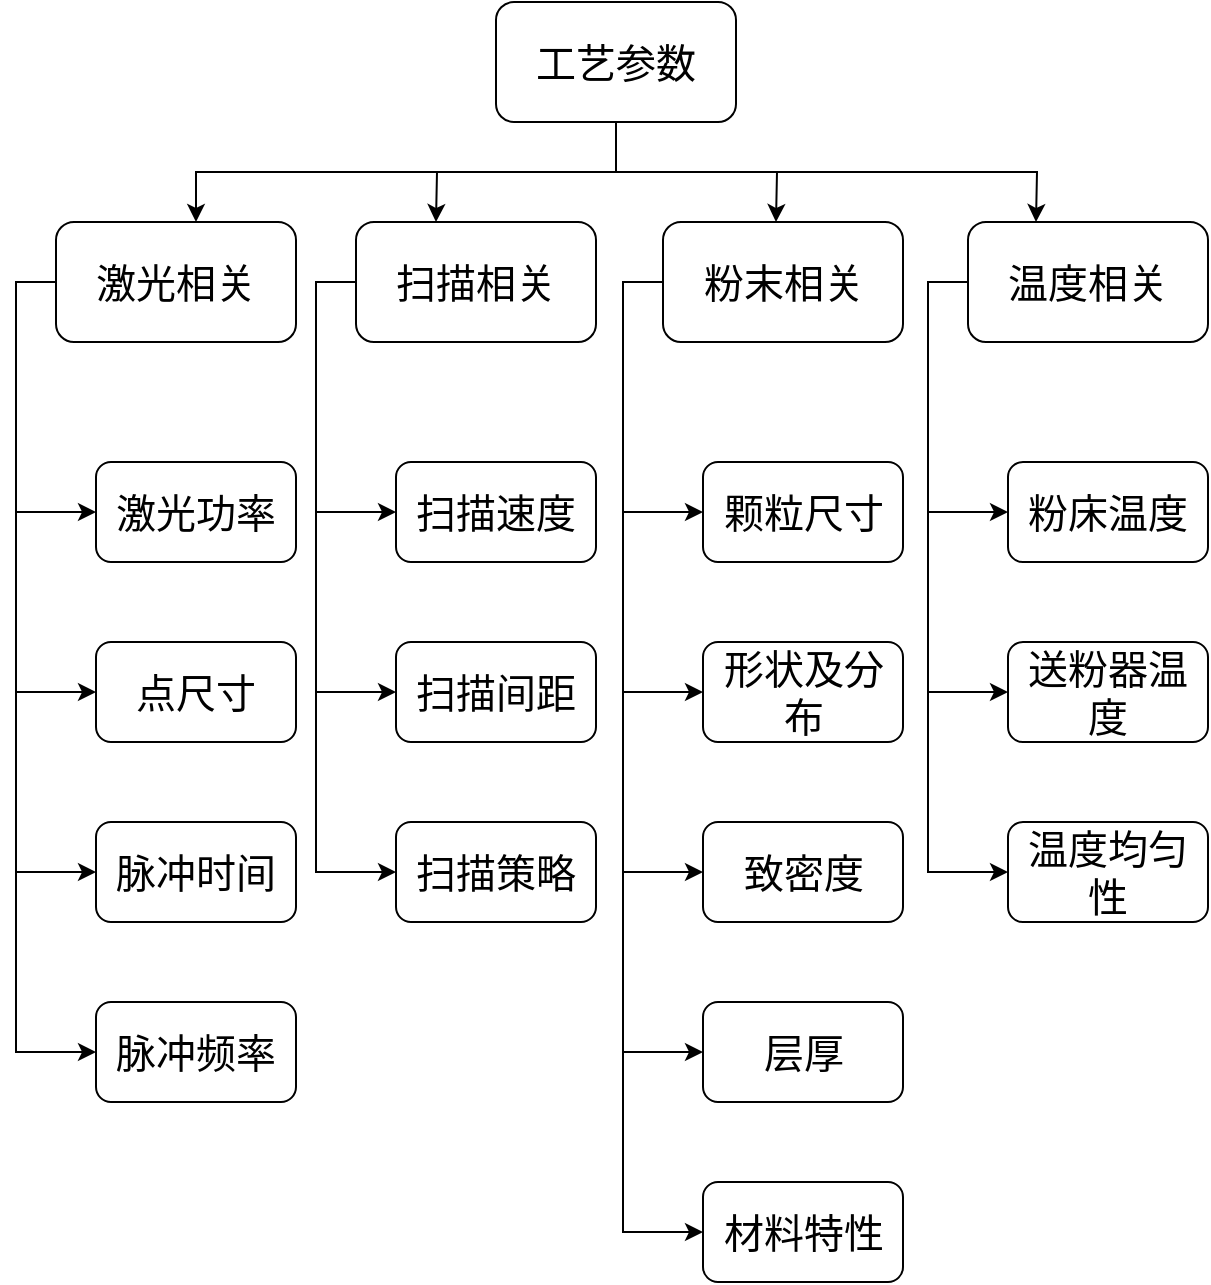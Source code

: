 <mxfile version="14.9.0" type="github">
  <diagram id="rRJaQfYNc4BB-SULlFyf" name="第 1 页">
    <mxGraphModel dx="1209" dy="557" grid="1" gridSize="10" guides="1" tooltips="1" connect="1" arrows="1" fold="1" page="1" pageScale="1" pageWidth="827" pageHeight="1169" math="0" shadow="0">
      <root>
        <mxCell id="0" />
        <mxCell id="1" parent="0" />
        <mxCell id="gaYbq6778NUG3M6AhZ5M-2" style="edgeStyle=orthogonalEdgeStyle;rounded=0;orthogonalLoop=1;jettySize=auto;html=1;exitX=0.5;exitY=1;exitDx=0;exitDy=0;" edge="1" parent="1" source="gaYbq6778NUG3M6AhZ5M-1">
          <mxGeometry relative="1" as="geometry">
            <mxPoint x="180" y="190" as="targetPoint" />
            <Array as="points">
              <mxPoint x="390" y="165" />
              <mxPoint x="180" y="165" />
            </Array>
          </mxGeometry>
        </mxCell>
        <mxCell id="gaYbq6778NUG3M6AhZ5M-3" style="edgeStyle=orthogonalEdgeStyle;rounded=0;orthogonalLoop=1;jettySize=auto;html=1;exitX=0.5;exitY=1;exitDx=0;exitDy=0;" edge="1" parent="1" source="gaYbq6778NUG3M6AhZ5M-1">
          <mxGeometry relative="1" as="geometry">
            <mxPoint x="300" y="190" as="targetPoint" />
          </mxGeometry>
        </mxCell>
        <mxCell id="gaYbq6778NUG3M6AhZ5M-4" style="edgeStyle=orthogonalEdgeStyle;rounded=0;orthogonalLoop=1;jettySize=auto;html=1;exitX=0.5;exitY=1;exitDx=0;exitDy=0;" edge="1" parent="1" source="gaYbq6778NUG3M6AhZ5M-1">
          <mxGeometry relative="1" as="geometry">
            <mxPoint x="470" y="190" as="targetPoint" />
          </mxGeometry>
        </mxCell>
        <mxCell id="gaYbq6778NUG3M6AhZ5M-5" style="edgeStyle=orthogonalEdgeStyle;rounded=0;orthogonalLoop=1;jettySize=auto;html=1;exitX=0.5;exitY=1;exitDx=0;exitDy=0;" edge="1" parent="1" source="gaYbq6778NUG3M6AhZ5M-1">
          <mxGeometry relative="1" as="geometry">
            <mxPoint x="600" y="190" as="targetPoint" />
          </mxGeometry>
        </mxCell>
        <mxCell id="gaYbq6778NUG3M6AhZ5M-1" value="&lt;font style=&quot;font-size: 20px&quot;&gt;工艺参数&lt;/font&gt;" style="rounded=1;whiteSpace=wrap;html=1;" vertex="1" parent="1">
          <mxGeometry x="330" y="80" width="120" height="60" as="geometry" />
        </mxCell>
        <mxCell id="gaYbq6778NUG3M6AhZ5M-12" style="edgeStyle=orthogonalEdgeStyle;rounded=0;orthogonalLoop=1;jettySize=auto;html=1;exitX=0;exitY=0.5;exitDx=0;exitDy=0;entryX=0;entryY=0.5;entryDx=0;entryDy=0;" edge="1" parent="1" source="gaYbq6778NUG3M6AhZ5M-6" target="gaYbq6778NUG3M6AhZ5M-11">
          <mxGeometry relative="1" as="geometry" />
        </mxCell>
        <mxCell id="gaYbq6778NUG3M6AhZ5M-16" style="edgeStyle=orthogonalEdgeStyle;rounded=0;orthogonalLoop=1;jettySize=auto;html=1;exitX=0;exitY=0.5;exitDx=0;exitDy=0;entryX=0;entryY=0.5;entryDx=0;entryDy=0;" edge="1" parent="1" source="gaYbq6778NUG3M6AhZ5M-6" target="gaYbq6778NUG3M6AhZ5M-13">
          <mxGeometry relative="1" as="geometry" />
        </mxCell>
        <mxCell id="gaYbq6778NUG3M6AhZ5M-17" style="edgeStyle=orthogonalEdgeStyle;rounded=0;orthogonalLoop=1;jettySize=auto;html=1;exitX=0;exitY=0.5;exitDx=0;exitDy=0;entryX=0;entryY=0.5;entryDx=0;entryDy=0;" edge="1" parent="1" source="gaYbq6778NUG3M6AhZ5M-6" target="gaYbq6778NUG3M6AhZ5M-14">
          <mxGeometry relative="1" as="geometry" />
        </mxCell>
        <mxCell id="gaYbq6778NUG3M6AhZ5M-18" style="edgeStyle=orthogonalEdgeStyle;rounded=0;orthogonalLoop=1;jettySize=auto;html=1;exitX=0;exitY=0.5;exitDx=0;exitDy=0;entryX=0;entryY=0.5;entryDx=0;entryDy=0;" edge="1" parent="1" source="gaYbq6778NUG3M6AhZ5M-6" target="gaYbq6778NUG3M6AhZ5M-15">
          <mxGeometry relative="1" as="geometry" />
        </mxCell>
        <mxCell id="gaYbq6778NUG3M6AhZ5M-6" value="&lt;font style=&quot;font-size: 20px&quot;&gt;激光相关&lt;/font&gt;" style="rounded=1;whiteSpace=wrap;html=1;" vertex="1" parent="1">
          <mxGeometry x="110" y="190" width="120" height="60" as="geometry" />
        </mxCell>
        <mxCell id="gaYbq6778NUG3M6AhZ5M-23" style="edgeStyle=orthogonalEdgeStyle;rounded=0;orthogonalLoop=1;jettySize=auto;html=1;exitX=0;exitY=0.5;exitDx=0;exitDy=0;entryX=0;entryY=0.5;entryDx=0;entryDy=0;" edge="1" parent="1" source="gaYbq6778NUG3M6AhZ5M-7" target="gaYbq6778NUG3M6AhZ5M-19">
          <mxGeometry relative="1" as="geometry" />
        </mxCell>
        <mxCell id="gaYbq6778NUG3M6AhZ5M-24" style="edgeStyle=orthogonalEdgeStyle;rounded=0;orthogonalLoop=1;jettySize=auto;html=1;exitX=0;exitY=0.5;exitDx=0;exitDy=0;entryX=0;entryY=0.5;entryDx=0;entryDy=0;" edge="1" parent="1" source="gaYbq6778NUG3M6AhZ5M-7" target="gaYbq6778NUG3M6AhZ5M-20">
          <mxGeometry relative="1" as="geometry" />
        </mxCell>
        <mxCell id="gaYbq6778NUG3M6AhZ5M-25" style="edgeStyle=orthogonalEdgeStyle;rounded=0;orthogonalLoop=1;jettySize=auto;html=1;exitX=0;exitY=0.5;exitDx=0;exitDy=0;entryX=0;entryY=0.5;entryDx=0;entryDy=0;" edge="1" parent="1" source="gaYbq6778NUG3M6AhZ5M-7" target="gaYbq6778NUG3M6AhZ5M-21">
          <mxGeometry relative="1" as="geometry" />
        </mxCell>
        <mxCell id="gaYbq6778NUG3M6AhZ5M-7" value="&lt;font style=&quot;font-size: 20px&quot;&gt;扫描相关&lt;/font&gt;" style="rounded=1;whiteSpace=wrap;html=1;" vertex="1" parent="1">
          <mxGeometry x="260" y="190" width="120" height="60" as="geometry" />
        </mxCell>
        <mxCell id="gaYbq6778NUG3M6AhZ5M-34" style="edgeStyle=orthogonalEdgeStyle;rounded=0;orthogonalLoop=1;jettySize=auto;html=1;exitX=0;exitY=0.5;exitDx=0;exitDy=0;entryX=0;entryY=0.5;entryDx=0;entryDy=0;" edge="1" parent="1" source="gaYbq6778NUG3M6AhZ5M-8" target="gaYbq6778NUG3M6AhZ5M-26">
          <mxGeometry relative="1" as="geometry" />
        </mxCell>
        <mxCell id="gaYbq6778NUG3M6AhZ5M-36" style="edgeStyle=orthogonalEdgeStyle;rounded=0;orthogonalLoop=1;jettySize=auto;html=1;exitX=0;exitY=0.5;exitDx=0;exitDy=0;entryX=0;entryY=0.5;entryDx=0;entryDy=0;" edge="1" parent="1" source="gaYbq6778NUG3M6AhZ5M-8" target="gaYbq6778NUG3M6AhZ5M-27">
          <mxGeometry relative="1" as="geometry" />
        </mxCell>
        <mxCell id="gaYbq6778NUG3M6AhZ5M-37" style="edgeStyle=orthogonalEdgeStyle;rounded=0;orthogonalLoop=1;jettySize=auto;html=1;exitX=0;exitY=0.5;exitDx=0;exitDy=0;entryX=0;entryY=0.5;entryDx=0;entryDy=0;" edge="1" parent="1" source="gaYbq6778NUG3M6AhZ5M-8" target="gaYbq6778NUG3M6AhZ5M-28">
          <mxGeometry relative="1" as="geometry" />
        </mxCell>
        <mxCell id="gaYbq6778NUG3M6AhZ5M-38" style="edgeStyle=orthogonalEdgeStyle;rounded=0;orthogonalLoop=1;jettySize=auto;html=1;exitX=0;exitY=0.5;exitDx=0;exitDy=0;entryX=0;entryY=0.5;entryDx=0;entryDy=0;" edge="1" parent="1" source="gaYbq6778NUG3M6AhZ5M-8" target="gaYbq6778NUG3M6AhZ5M-29">
          <mxGeometry relative="1" as="geometry" />
        </mxCell>
        <mxCell id="gaYbq6778NUG3M6AhZ5M-39" style="edgeStyle=orthogonalEdgeStyle;rounded=0;orthogonalLoop=1;jettySize=auto;html=1;exitX=0;exitY=0.5;exitDx=0;exitDy=0;entryX=0;entryY=0.5;entryDx=0;entryDy=0;" edge="1" parent="1" source="gaYbq6778NUG3M6AhZ5M-8" target="gaYbq6778NUG3M6AhZ5M-30">
          <mxGeometry relative="1" as="geometry" />
        </mxCell>
        <mxCell id="gaYbq6778NUG3M6AhZ5M-8" value="&lt;font style=&quot;font-size: 20px&quot;&gt;粉末相关&lt;/font&gt;" style="rounded=1;whiteSpace=wrap;html=1;" vertex="1" parent="1">
          <mxGeometry x="413.5" y="190" width="120" height="60" as="geometry" />
        </mxCell>
        <mxCell id="gaYbq6778NUG3M6AhZ5M-40" style="edgeStyle=orthogonalEdgeStyle;rounded=0;orthogonalLoop=1;jettySize=auto;html=1;exitX=0;exitY=0.5;exitDx=0;exitDy=0;entryX=0;entryY=0.5;entryDx=0;entryDy=0;" edge="1" parent="1" source="gaYbq6778NUG3M6AhZ5M-9" target="gaYbq6778NUG3M6AhZ5M-31">
          <mxGeometry relative="1" as="geometry" />
        </mxCell>
        <mxCell id="gaYbq6778NUG3M6AhZ5M-41" style="edgeStyle=orthogonalEdgeStyle;rounded=0;orthogonalLoop=1;jettySize=auto;html=1;exitX=0;exitY=0.5;exitDx=0;exitDy=0;entryX=0;entryY=0.5;entryDx=0;entryDy=0;" edge="1" parent="1" source="gaYbq6778NUG3M6AhZ5M-9" target="gaYbq6778NUG3M6AhZ5M-32">
          <mxGeometry relative="1" as="geometry" />
        </mxCell>
        <mxCell id="gaYbq6778NUG3M6AhZ5M-42" style="edgeStyle=orthogonalEdgeStyle;rounded=0;orthogonalLoop=1;jettySize=auto;html=1;exitX=0;exitY=0.5;exitDx=0;exitDy=0;entryX=0;entryY=0.5;entryDx=0;entryDy=0;" edge="1" parent="1" source="gaYbq6778NUG3M6AhZ5M-9" target="gaYbq6778NUG3M6AhZ5M-33">
          <mxGeometry relative="1" as="geometry" />
        </mxCell>
        <mxCell id="gaYbq6778NUG3M6AhZ5M-9" value="&lt;font style=&quot;font-size: 20px&quot;&gt;温度相关&lt;/font&gt;" style="rounded=1;whiteSpace=wrap;html=1;" vertex="1" parent="1">
          <mxGeometry x="566" y="190" width="120" height="60" as="geometry" />
        </mxCell>
        <mxCell id="gaYbq6778NUG3M6AhZ5M-11" value="&lt;font style=&quot;font-size: 20px&quot;&gt;激光功率&lt;/font&gt;" style="rounded=1;whiteSpace=wrap;html=1;" vertex="1" parent="1">
          <mxGeometry x="130" y="310" width="100" height="50" as="geometry" />
        </mxCell>
        <mxCell id="gaYbq6778NUG3M6AhZ5M-13" value="&lt;font style=&quot;font-size: 20px&quot;&gt;点尺寸&lt;/font&gt;" style="rounded=1;whiteSpace=wrap;html=1;" vertex="1" parent="1">
          <mxGeometry x="130" y="400" width="100" height="50" as="geometry" />
        </mxCell>
        <mxCell id="gaYbq6778NUG3M6AhZ5M-14" value="&lt;font style=&quot;font-size: 20px&quot;&gt;脉冲时间&lt;/font&gt;" style="rounded=1;whiteSpace=wrap;html=1;" vertex="1" parent="1">
          <mxGeometry x="130" y="490" width="100" height="50" as="geometry" />
        </mxCell>
        <mxCell id="gaYbq6778NUG3M6AhZ5M-15" value="&lt;font style=&quot;font-size: 20px&quot;&gt;脉冲频率&lt;/font&gt;" style="rounded=1;whiteSpace=wrap;html=1;" vertex="1" parent="1">
          <mxGeometry x="130" y="580" width="100" height="50" as="geometry" />
        </mxCell>
        <mxCell id="gaYbq6778NUG3M6AhZ5M-19" value="&lt;font style=&quot;font-size: 20px&quot;&gt;扫描速度&lt;/font&gt;" style="rounded=1;whiteSpace=wrap;html=1;" vertex="1" parent="1">
          <mxGeometry x="280" y="310" width="100" height="50" as="geometry" />
        </mxCell>
        <mxCell id="gaYbq6778NUG3M6AhZ5M-20" value="&lt;font style=&quot;font-size: 20px&quot;&gt;扫描间距&lt;/font&gt;" style="rounded=1;whiteSpace=wrap;html=1;" vertex="1" parent="1">
          <mxGeometry x="280" y="400" width="100" height="50" as="geometry" />
        </mxCell>
        <mxCell id="gaYbq6778NUG3M6AhZ5M-21" value="&lt;font style=&quot;font-size: 20px&quot;&gt;扫描策略&lt;/font&gt;" style="rounded=1;whiteSpace=wrap;html=1;" vertex="1" parent="1">
          <mxGeometry x="280" y="490" width="100" height="50" as="geometry" />
        </mxCell>
        <mxCell id="gaYbq6778NUG3M6AhZ5M-26" value="&lt;font style=&quot;font-size: 20px&quot;&gt;颗粒尺寸&lt;/font&gt;" style="rounded=1;whiteSpace=wrap;html=1;" vertex="1" parent="1">
          <mxGeometry x="433.5" y="310" width="100" height="50" as="geometry" />
        </mxCell>
        <mxCell id="gaYbq6778NUG3M6AhZ5M-27" value="&lt;font style=&quot;font-size: 20px&quot;&gt;形状及分布&lt;/font&gt;" style="rounded=1;whiteSpace=wrap;html=1;" vertex="1" parent="1">
          <mxGeometry x="433.5" y="400" width="100" height="50" as="geometry" />
        </mxCell>
        <mxCell id="gaYbq6778NUG3M6AhZ5M-28" value="&lt;span style=&quot;font-size: 20px&quot;&gt;致密度&lt;/span&gt;" style="rounded=1;whiteSpace=wrap;html=1;" vertex="1" parent="1">
          <mxGeometry x="433.5" y="490" width="100" height="50" as="geometry" />
        </mxCell>
        <mxCell id="gaYbq6778NUG3M6AhZ5M-29" value="&lt;font style=&quot;font-size: 20px&quot;&gt;层厚&lt;/font&gt;" style="rounded=1;whiteSpace=wrap;html=1;" vertex="1" parent="1">
          <mxGeometry x="433.5" y="580" width="100" height="50" as="geometry" />
        </mxCell>
        <mxCell id="gaYbq6778NUG3M6AhZ5M-30" value="&lt;font style=&quot;font-size: 20px&quot;&gt;材料特性&lt;/font&gt;" style="rounded=1;whiteSpace=wrap;html=1;" vertex="1" parent="1">
          <mxGeometry x="433.5" y="670" width="100" height="50" as="geometry" />
        </mxCell>
        <mxCell id="gaYbq6778NUG3M6AhZ5M-31" value="&lt;span style=&quot;font-size: 20px&quot;&gt;粉床温度&lt;/span&gt;" style="rounded=1;whiteSpace=wrap;html=1;" vertex="1" parent="1">
          <mxGeometry x="586" y="310" width="100" height="50" as="geometry" />
        </mxCell>
        <mxCell id="gaYbq6778NUG3M6AhZ5M-32" value="&lt;span style=&quot;font-size: 20px&quot;&gt;送粉器温度&lt;/span&gt;" style="rounded=1;whiteSpace=wrap;html=1;" vertex="1" parent="1">
          <mxGeometry x="586" y="400" width="100" height="50" as="geometry" />
        </mxCell>
        <mxCell id="gaYbq6778NUG3M6AhZ5M-33" value="&lt;font style=&quot;font-size: 20px&quot;&gt;温度均匀性&lt;/font&gt;" style="rounded=1;whiteSpace=wrap;html=1;" vertex="1" parent="1">
          <mxGeometry x="586" y="490" width="100" height="50" as="geometry" />
        </mxCell>
      </root>
    </mxGraphModel>
  </diagram>
</mxfile>
